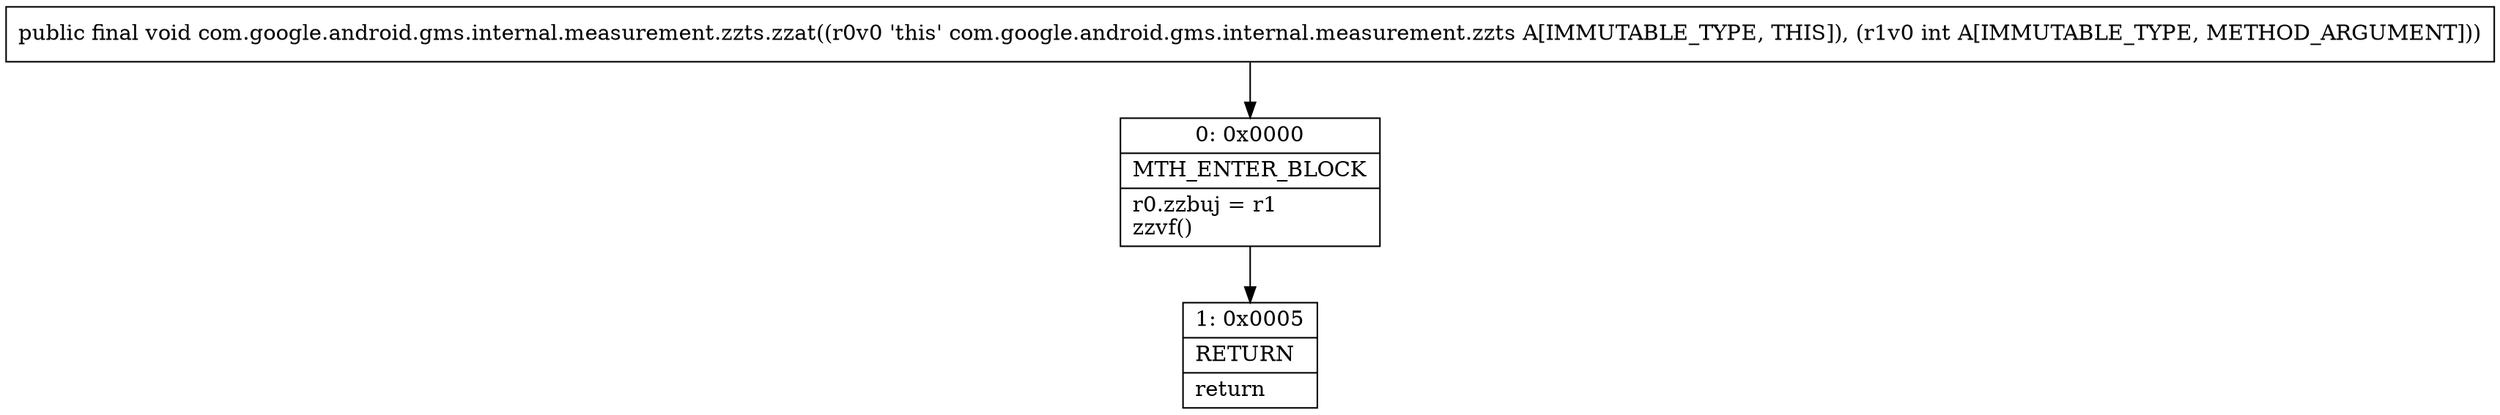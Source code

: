 digraph "CFG forcom.google.android.gms.internal.measurement.zzts.zzat(I)V" {
Node_0 [shape=record,label="{0\:\ 0x0000|MTH_ENTER_BLOCK\l|r0.zzbuj = r1\lzzvf()\l}"];
Node_1 [shape=record,label="{1\:\ 0x0005|RETURN\l|return\l}"];
MethodNode[shape=record,label="{public final void com.google.android.gms.internal.measurement.zzts.zzat((r0v0 'this' com.google.android.gms.internal.measurement.zzts A[IMMUTABLE_TYPE, THIS]), (r1v0 int A[IMMUTABLE_TYPE, METHOD_ARGUMENT])) }"];
MethodNode -> Node_0;
Node_0 -> Node_1;
}

